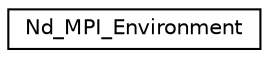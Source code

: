digraph "Graphical Class Hierarchy"
{
 // LATEX_PDF_SIZE
  edge [fontname="Helvetica",fontsize="10",labelfontname="Helvetica",labelfontsize="10"];
  node [fontname="Helvetica",fontsize="10",shape=record];
  rankdir="LR";
  Node0 [label="Nd_MPI_Environment",height=0.2,width=0.4,color="black", fillcolor="white", style="filled",URL="$structNd__MPI__Environment.html",tooltip="Contains information for the collective communication of NdFlatteners."];
}
